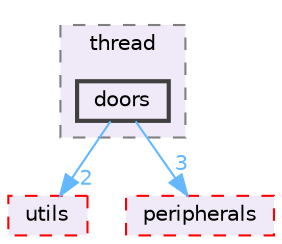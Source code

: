 digraph "src/thread/doors"
{
 // LATEX_PDF_SIZE
  bgcolor="transparent";
  edge [fontname=Helvetica,fontsize=10,labelfontname=Helvetica,labelfontsize=10];
  node [fontname=Helvetica,fontsize=10,shape=box,height=0.2,width=0.4];
  compound=true
  subgraph clusterdir_bfedb72b9d87795234454f6223b9ab1e {
    graph [ bgcolor="#f0e9f7", pencolor="grey50", label="thread", fontname=Helvetica,fontsize=10 style="filled,dashed", URL="dir_bfedb72b9d87795234454f6223b9ab1e.html",tooltip=""]
  dir_d28ec03fa6655750732c8b63ba718a4b [label="doors", fillcolor="#f0e9f7", color="grey25", style="filled,bold", URL="dir_d28ec03fa6655750732c8b63ba718a4b.html",tooltip=""];
  }
  dir_313caf1132e152dd9b58bea13a4052ca [label="utils", fillcolor="#f0e9f7", color="red", style="filled,dashed", URL="dir_313caf1132e152dd9b58bea13a4052ca.html",tooltip=""];
  dir_fbf0f2406da70b7242e9fe36900a795c [label="peripherals", fillcolor="#f0e9f7", color="red", style="filled,dashed", URL="dir_fbf0f2406da70b7242e9fe36900a795c.html",tooltip=""];
  dir_d28ec03fa6655750732c8b63ba718a4b->dir_313caf1132e152dd9b58bea13a4052ca [headlabel="2", labeldistance=1.5 headhref="dir_000006_000026.html" color="steelblue1" fontcolor="steelblue1"];
  dir_d28ec03fa6655750732c8b63ba718a4b->dir_fbf0f2406da70b7242e9fe36900a795c [headlabel="3", labeldistance=1.5 headhref="dir_000006_000018.html" color="steelblue1" fontcolor="steelblue1"];
}
